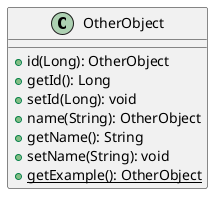 @startuml

    class OtherObject {
        +id(Long): OtherObject
        +getId(): Long
        +setId(Long): void
        +name(String): OtherObject
        +getName(): String
        +setName(String): void
        {static} +getExample(): OtherObject
    }

@enduml
